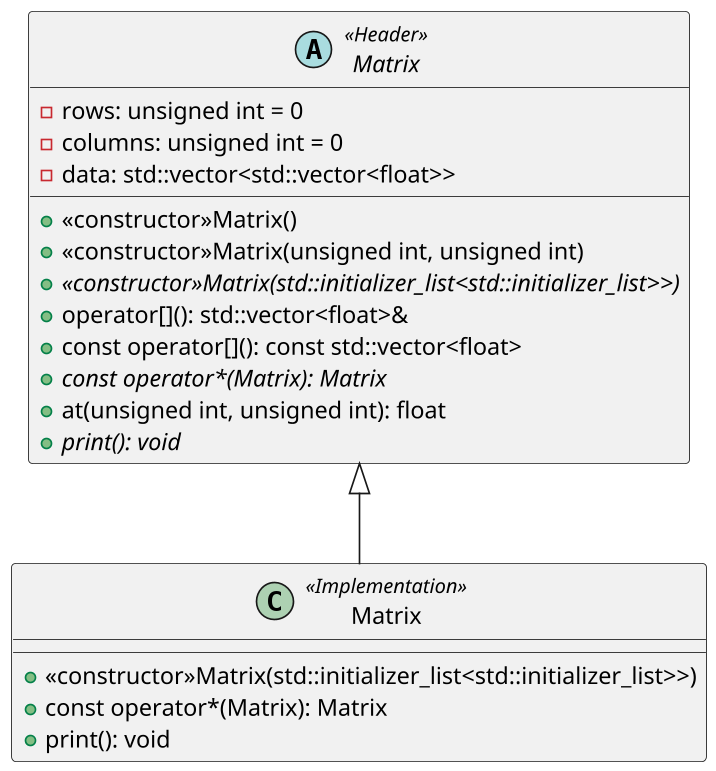 @startuml

skinparam dpi 160
skinparam genericdisplay old

abstract "Matrix" as m_header <<Header>> {
  -rows: unsigned int = 0
  -columns: unsigned int = 0
  -data: std::vector<std::vector<float>>
  +<<constructor>>Matrix()
  +<<constructor>>Matrix(unsigned int, unsigned int)
  +{abstract}<<constructor>>Matrix(std::initializer_list<std::initializer_list>>)
  +operator[](): std::vector<float>&
  +const operator[](): const std::vector<float>
  +{abstract}const operator*(Matrix): Matrix
  +at(unsigned int, unsigned int): float 
  +{abstract} print(): void
}

class "Matrix" as m_implementation <<Implementation>> extends m_header {
  +<<constructor>>Matrix(std::initializer_list<std::initializer_list>>)
  +const operator*(Matrix): Matrix
  +print(): void
}


@enduml
